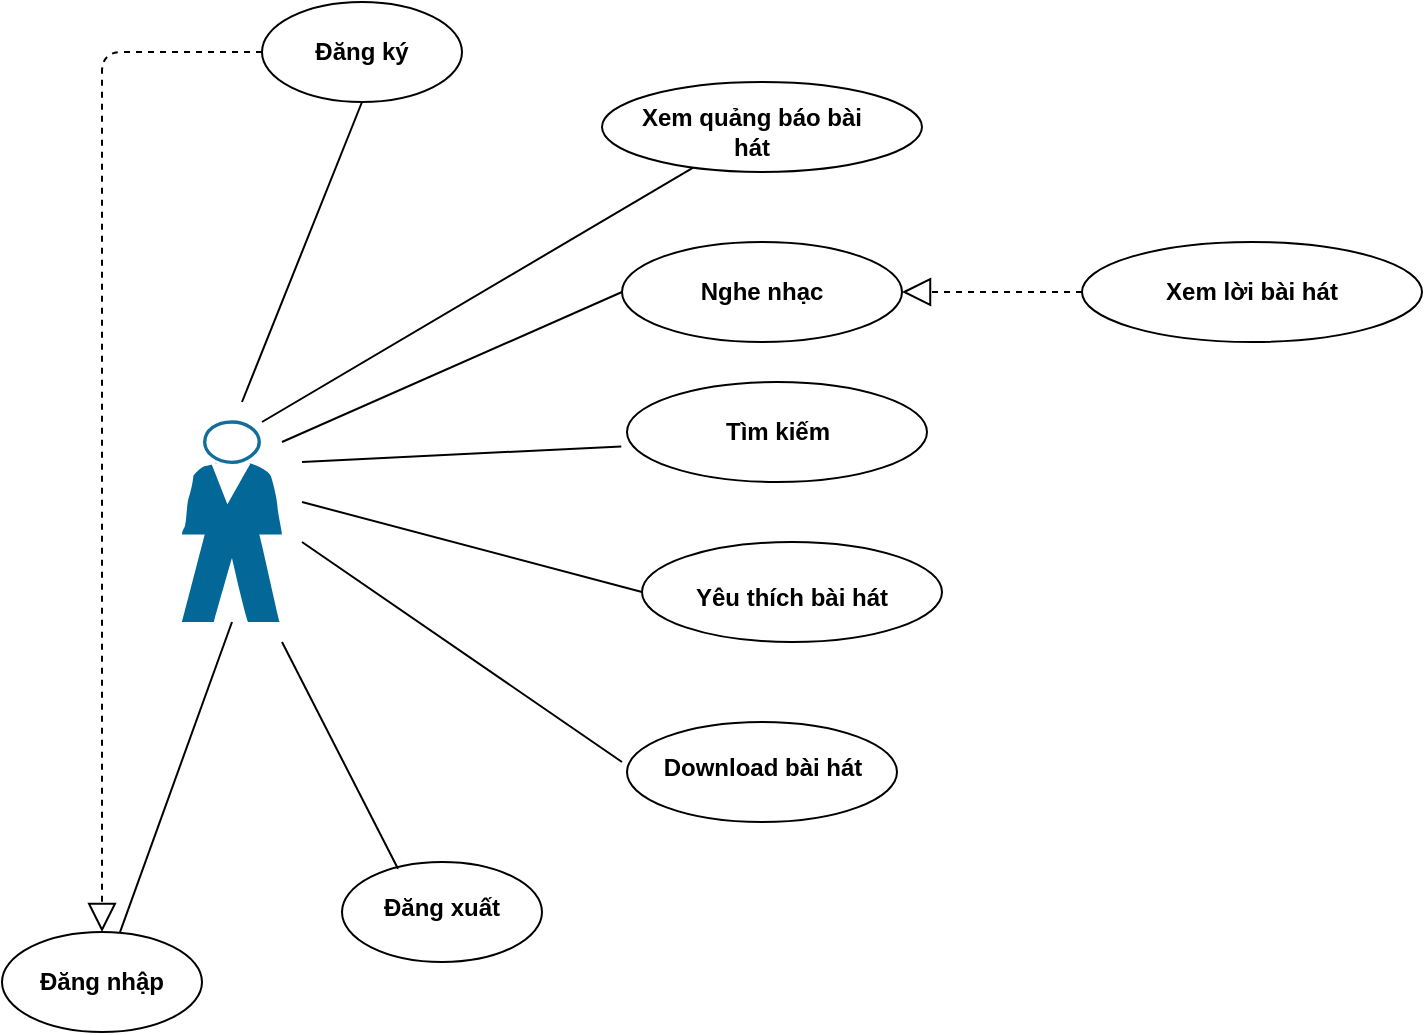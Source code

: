 <mxfile version="14.6.9" type="github" pages="2">
  <diagram id="IDKHyacnDfCnakZO-BiC" name="user">
    <mxGraphModel dx="1038" dy="548" grid="1" gridSize="10" guides="1" tooltips="1" connect="1" arrows="1" fold="1" page="1" pageScale="1" pageWidth="850" pageHeight="1100" math="0" shadow="0">
      <root>
        <mxCell id="0" />
        <mxCell id="1" parent="0" />
        <mxCell id="XPK_ZJJc3qF2LnLm9UPg-2" value="" style="ellipse;whiteSpace=wrap;html=1;" parent="1" vertex="1">
          <mxGeometry x="140" y="40" width="100" height="50" as="geometry" />
        </mxCell>
        <mxCell id="XPK_ZJJc3qF2LnLm9UPg-9" value="&lt;b&gt;Đăng ký&lt;/b&gt;" style="text;html=1;strokeColor=none;fillColor=none;align=center;verticalAlign=middle;whiteSpace=wrap;rounded=0;" parent="1" vertex="1">
          <mxGeometry x="150" y="55" width="80" height="20" as="geometry" />
        </mxCell>
        <mxCell id="XPK_ZJJc3qF2LnLm9UPg-10" value="" style="ellipse;whiteSpace=wrap;html=1;" parent="1" vertex="1">
          <mxGeometry x="10" y="505" width="100" height="50" as="geometry" />
        </mxCell>
        <mxCell id="XPK_ZJJc3qF2LnLm9UPg-11" value="&lt;b&gt;Đăng nhập&lt;/b&gt;" style="text;html=1;strokeColor=none;fillColor=none;align=center;verticalAlign=middle;whiteSpace=wrap;rounded=0;" parent="1" vertex="1">
          <mxGeometry x="20" y="520" width="80" height="20" as="geometry" />
        </mxCell>
        <mxCell id="XPK_ZJJc3qF2LnLm9UPg-12" value="" style="ellipse;whiteSpace=wrap;html=1;" parent="1" vertex="1">
          <mxGeometry x="310" y="80" width="160" height="45" as="geometry" />
        </mxCell>
        <mxCell id="XPK_ZJJc3qF2LnLm9UPg-13" value="&lt;b&gt;Xem quảng báo bài hát&lt;/b&gt;" style="text;html=1;strokeColor=none;fillColor=none;align=center;verticalAlign=middle;whiteSpace=wrap;rounded=0;" parent="1" vertex="1">
          <mxGeometry x="320" y="95" width="130" height="20" as="geometry" />
        </mxCell>
        <mxCell id="XPK_ZJJc3qF2LnLm9UPg-14" value="" style="ellipse;whiteSpace=wrap;html=1;" parent="1" vertex="1">
          <mxGeometry x="320" y="160" width="140" height="50" as="geometry" />
        </mxCell>
        <mxCell id="XPK_ZJJc3qF2LnLm9UPg-15" value="&lt;b&gt;Nghe nhạc&lt;/b&gt;" style="text;html=1;strokeColor=none;fillColor=none;align=center;verticalAlign=middle;whiteSpace=wrap;rounded=0;" parent="1" vertex="1">
          <mxGeometry x="350" y="177.5" width="80" height="15" as="geometry" />
        </mxCell>
        <mxCell id="XPK_ZJJc3qF2LnLm9UPg-17" value="&lt;b&gt;Tìm kiếm&lt;/b&gt;" style="ellipse;whiteSpace=wrap;html=1;" parent="1" vertex="1">
          <mxGeometry x="322.5" y="230" width="150" height="50" as="geometry" />
        </mxCell>
        <mxCell id="XPK_ZJJc3qF2LnLm9UPg-20" value="" style="ellipse;whiteSpace=wrap;html=1;" parent="1" vertex="1">
          <mxGeometry x="330" y="310" width="150" height="50" as="geometry" />
        </mxCell>
        <mxCell id="XPK_ZJJc3qF2LnLm9UPg-21" value="&lt;b&gt;Yêu thích bài hát&lt;/b&gt;" style="text;html=1;strokeColor=none;fillColor=none;align=center;verticalAlign=middle;whiteSpace=wrap;rounded=0;" parent="1" vertex="1">
          <mxGeometry x="340" y="330" width="130" height="15" as="geometry" />
        </mxCell>
        <mxCell id="XPK_ZJJc3qF2LnLm9UPg-23" value="" style="ellipse;whiteSpace=wrap;html=1;" parent="1" vertex="1">
          <mxGeometry x="180" y="470" width="100" height="50" as="geometry" />
        </mxCell>
        <mxCell id="XPK_ZJJc3qF2LnLm9UPg-24" value="&lt;b&gt;Đăng xuất&lt;/b&gt;" style="text;html=1;strokeColor=none;fillColor=none;align=center;verticalAlign=middle;whiteSpace=wrap;rounded=0;" parent="1" vertex="1">
          <mxGeometry x="190" y="480" width="80" height="25" as="geometry" />
        </mxCell>
        <mxCell id="XPK_ZJJc3qF2LnLm9UPg-25" value="" style="ellipse;whiteSpace=wrap;html=1;" parent="1" vertex="1">
          <mxGeometry x="550" y="160" width="170" height="50" as="geometry" />
        </mxCell>
        <mxCell id="XPK_ZJJc3qF2LnLm9UPg-26" value="&lt;b&gt;Xem lời bài hát&lt;/b&gt;" style="text;html=1;strokeColor=none;fillColor=none;align=center;verticalAlign=middle;whiteSpace=wrap;rounded=0;" parent="1" vertex="1">
          <mxGeometry x="570" y="172.5" width="130" height="25" as="geometry" />
        </mxCell>
        <mxCell id="XPK_ZJJc3qF2LnLm9UPg-27" value="" style="ellipse;whiteSpace=wrap;html=1;" parent="1" vertex="1">
          <mxGeometry x="322.5" y="400" width="135" height="50" as="geometry" />
        </mxCell>
        <mxCell id="XPK_ZJJc3qF2LnLm9UPg-28" value="&lt;b&gt;Download bài hát&lt;/b&gt;" style="text;html=1;strokeColor=none;fillColor=none;align=center;verticalAlign=middle;whiteSpace=wrap;rounded=0;" parent="1" vertex="1">
          <mxGeometry x="332.5" y="410" width="115" height="25" as="geometry" />
        </mxCell>
        <mxCell id="XPK_ZJJc3qF2LnLm9UPg-29" value="" style="endArrow=block;dashed=1;endFill=0;endSize=12;html=1;entryX=1;entryY=0.5;entryDx=0;entryDy=0;exitX=0;exitY=0.5;exitDx=0;exitDy=0;" parent="1" source="XPK_ZJJc3qF2LnLm9UPg-25" target="XPK_ZJJc3qF2LnLm9UPg-14" edge="1">
          <mxGeometry width="160" relative="1" as="geometry">
            <mxPoint x="500" y="250" as="sourcePoint" />
            <mxPoint x="660" y="250" as="targetPoint" />
          </mxGeometry>
        </mxCell>
        <mxCell id="XPK_ZJJc3qF2LnLm9UPg-30" value="" style="endArrow=block;dashed=1;endFill=0;endSize=12;html=1;exitX=0;exitY=0.5;exitDx=0;exitDy=0;entryX=0.5;entryY=0;entryDx=0;entryDy=0;" parent="1" source="XPK_ZJJc3qF2LnLm9UPg-2" target="XPK_ZJJc3qF2LnLm9UPg-10" edge="1">
          <mxGeometry width="160" relative="1" as="geometry">
            <mxPoint x="240" y="540" as="sourcePoint" />
            <mxPoint x="400" y="540" as="targetPoint" />
            <Array as="points">
              <mxPoint x="60" y="65" />
            </Array>
          </mxGeometry>
        </mxCell>
        <mxCell id="LQmH_3NReBdy-8mwZp02-1" value="" style="shape=mxgraph.cisco.people.standing_man;html=1;pointerEvents=1;dashed=0;fillColor=#036897;strokeColor=#ffffff;strokeWidth=2;verticalLabelPosition=bottom;verticalAlign=top;align=center;outlineConnect=0;" parent="1" vertex="1">
          <mxGeometry x="100" y="250" width="50" height="100" as="geometry" />
        </mxCell>
        <mxCell id="59jQdxUxlvrfAt8fMVxf-1" value="" style="endArrow=none;html=1;entryX=0.5;entryY=1;entryDx=0;entryDy=0;" parent="1" target="XPK_ZJJc3qF2LnLm9UPg-2" edge="1">
          <mxGeometry width="50" height="50" relative="1" as="geometry">
            <mxPoint x="130" y="240" as="sourcePoint" />
            <mxPoint x="190" y="150" as="targetPoint" />
          </mxGeometry>
        </mxCell>
        <mxCell id="59jQdxUxlvrfAt8fMVxf-2" value="" style="endArrow=none;html=1;" parent="1" target="XPK_ZJJc3qF2LnLm9UPg-12" edge="1">
          <mxGeometry width="50" height="50" relative="1" as="geometry">
            <mxPoint x="140" y="250" as="sourcePoint" />
            <mxPoint x="210" y="110" as="targetPoint" />
          </mxGeometry>
        </mxCell>
        <mxCell id="59jQdxUxlvrfAt8fMVxf-3" value="" style="endArrow=none;html=1;entryX=0;entryY=0.5;entryDx=0;entryDy=0;" parent="1" target="XPK_ZJJc3qF2LnLm9UPg-14" edge="1">
          <mxGeometry width="50" height="50" relative="1" as="geometry">
            <mxPoint x="150" y="260" as="sourcePoint" />
            <mxPoint x="210" y="110" as="targetPoint" />
          </mxGeometry>
        </mxCell>
        <mxCell id="59jQdxUxlvrfAt8fMVxf-4" value="" style="endArrow=none;html=1;entryX=-0.019;entryY=0.644;entryDx=0;entryDy=0;entryPerimeter=0;" parent="1" target="XPK_ZJJc3qF2LnLm9UPg-17" edge="1">
          <mxGeometry width="50" height="50" relative="1" as="geometry">
            <mxPoint x="160" y="270" as="sourcePoint" />
            <mxPoint x="220" y="120" as="targetPoint" />
          </mxGeometry>
        </mxCell>
        <mxCell id="59jQdxUxlvrfAt8fMVxf-5" value="" style="endArrow=none;html=1;entryX=0;entryY=0.5;entryDx=0;entryDy=0;" parent="1" target="XPK_ZJJc3qF2LnLm9UPg-20" edge="1">
          <mxGeometry width="50" height="50" relative="1" as="geometry">
            <mxPoint x="160" y="290" as="sourcePoint" />
            <mxPoint x="320" y="330" as="targetPoint" />
          </mxGeometry>
        </mxCell>
        <mxCell id="59jQdxUxlvrfAt8fMVxf-6" value="" style="endArrow=none;html=1;" parent="1" edge="1">
          <mxGeometry width="50" height="50" relative="1" as="geometry">
            <mxPoint x="160" y="310" as="sourcePoint" />
            <mxPoint x="320" y="420" as="targetPoint" />
          </mxGeometry>
        </mxCell>
        <mxCell id="59jQdxUxlvrfAt8fMVxf-7" value="" style="endArrow=none;html=1;entryX=0.28;entryY=0.068;entryDx=0;entryDy=0;entryPerimeter=0;" parent="1" target="XPK_ZJJc3qF2LnLm9UPg-23" edge="1">
          <mxGeometry width="50" height="50" relative="1" as="geometry">
            <mxPoint x="150" y="360" as="sourcePoint" />
            <mxPoint x="200" y="460" as="targetPoint" />
          </mxGeometry>
        </mxCell>
        <mxCell id="59jQdxUxlvrfAt8fMVxf-8" value="" style="endArrow=none;html=1;exitX=0.5;exitY=1;exitDx=0;exitDy=0;exitPerimeter=0;" parent="1" source="LQmH_3NReBdy-8mwZp02-1" target="XPK_ZJJc3qF2LnLm9UPg-10" edge="1">
          <mxGeometry width="50" height="50" relative="1" as="geometry">
            <mxPoint x="200" y="310" as="sourcePoint" />
            <mxPoint x="70" y="570" as="targetPoint" />
          </mxGeometry>
        </mxCell>
      </root>
    </mxGraphModel>
  </diagram>
  <diagram id="T5v34h_ZjHuQWcAYdrY_" name="listten">
    <mxGraphModel dx="1221" dy="645" grid="1" gridSize="10" guides="1" tooltips="1" connect="1" arrows="1" fold="1" page="1" pageScale="1" pageWidth="850" pageHeight="1100" math="0" shadow="0">
      <root>
        <mxCell id="AHUAUrbn2qdXQ1BKZ7xm-0" />
        <mxCell id="AHUAUrbn2qdXQ1BKZ7xm-1" parent="AHUAUrbn2qdXQ1BKZ7xm-0" />
        <mxCell id="q0q16ZGH-iIZusizeGe_-0" value="" style="shape=mxgraph.signs.people.woman_2;html=1;pointerEvents=1;fillColor=#000000;strokeColor=none;verticalLabelPosition=bottom;verticalAlign=top;align=center;" parent="AHUAUrbn2qdXQ1BKZ7xm-1" vertex="1">
          <mxGeometry x="20" y="325" width="60" height="120" as="geometry" />
        </mxCell>
        <mxCell id="q0q16ZGH-iIZusizeGe_-1" value="" style="ellipse;whiteSpace=wrap;html=1;" parent="AHUAUrbn2qdXQ1BKZ7xm-1" vertex="1">
          <mxGeometry x="180" y="340" width="180" height="70" as="geometry" />
        </mxCell>
        <mxCell id="q0q16ZGH-iIZusizeGe_-2" value="&lt;b&gt;Chọn Album, chủ đề,thể loại bài hát&lt;/b&gt;" style="text;html=1;strokeColor=none;fillColor=none;align=center;verticalAlign=middle;whiteSpace=wrap;rounded=0;" parent="AHUAUrbn2qdXQ1BKZ7xm-1" vertex="1">
          <mxGeometry x="195" y="360" width="155" height="30" as="geometry" />
        </mxCell>
        <mxCell id="q0q16ZGH-iIZusizeGe_-3" value="&lt;b&gt;Chọn một bài hát&lt;/b&gt;" style="ellipse;whiteSpace=wrap;html=1;" parent="AHUAUrbn2qdXQ1BKZ7xm-1" vertex="1">
          <mxGeometry x="370" y="160" width="150" height="50" as="geometry" />
        </mxCell>
        <mxCell id="q0q16ZGH-iIZusizeGe_-4" value="Nghe các bài hát trong bảng xếp hạng" style="ellipse;whiteSpace=wrap;html=1;fontStyle=1" parent="AHUAUrbn2qdXQ1BKZ7xm-1" vertex="1">
          <mxGeometry x="390" y="480" width="160" height="50" as="geometry" />
        </mxCell>
        <mxCell id="q0q16ZGH-iIZusizeGe_-5" value="&lt;b&gt;Nghe nhạc&lt;/b&gt;" style="ellipse;whiteSpace=wrap;html=1;" parent="AHUAUrbn2qdXQ1BKZ7xm-1" vertex="1">
          <mxGeometry x="480" y="320" width="120" height="40" as="geometry" />
        </mxCell>
        <mxCell id="q0q16ZGH-iIZusizeGe_-6" value="&lt;span&gt;Nghe &lt;/span&gt;lặp lại" style="ellipse;whiteSpace=wrap;html=1;fontStyle=1" parent="AHUAUrbn2qdXQ1BKZ7xm-1" vertex="1">
          <mxGeometry x="620" y="160" width="110" height="40" as="geometry" />
        </mxCell>
        <mxCell id="q0q16ZGH-iIZusizeGe_-7" value="Yêu thích" style="ellipse;whiteSpace=wrap;html=1;fontStyle=1" parent="AHUAUrbn2qdXQ1BKZ7xm-1" vertex="1">
          <mxGeometry x="700" y="230" width="100" height="40" as="geometry" />
        </mxCell>
        <mxCell id="q0q16ZGH-iIZusizeGe_-8" value="Download" style="ellipse;whiteSpace=wrap;html=1;fontStyle=1" parent="AHUAUrbn2qdXQ1BKZ7xm-1" vertex="1">
          <mxGeometry x="700" y="445" width="100" height="40" as="geometry" />
        </mxCell>
        <mxCell id="q0q16ZGH-iIZusizeGe_-9" value="Nghe lộn xộn" style="ellipse;whiteSpace=wrap;html=1;fontStyle=1" parent="AHUAUrbn2qdXQ1BKZ7xm-1" vertex="1">
          <mxGeometry x="490" y="600" width="120" height="40" as="geometry" />
        </mxCell>
        <mxCell id="q0q16ZGH-iIZusizeGe_-10" value="Nghe lặp lại" style="ellipse;whiteSpace=wrap;html=1;fontStyle=1" parent="AHUAUrbn2qdXQ1BKZ7xm-1" vertex="1">
          <mxGeometry x="680" y="600" width="110" height="40" as="geometry" />
        </mxCell>
        <mxCell id="q0q16ZGH-iIZusizeGe_-11" value="Chọn chế độ nghe" style="ellipse;whiteSpace=wrap;html=1;fontStyle=1" parent="AHUAUrbn2qdXQ1BKZ7xm-1" vertex="1">
          <mxGeometry x="610" y="500" width="110" height="40" as="geometry" />
        </mxCell>
        <mxCell id="q0q16ZGH-iIZusizeGe_-12" value="Xem lời bài hát" style="ellipse;whiteSpace=wrap;html=1;fontStyle=1" parent="AHUAUrbn2qdXQ1BKZ7xm-1" vertex="1">
          <mxGeometry x="700" y="325" width="120" height="45" as="geometry" />
        </mxCell>
        <mxCell id="q0q16ZGH-iIZusizeGe_-20" value="" style="endArrow=block;dashed=1;endFill=0;endSize=12;html=1;entryX=1;entryY=0.5;entryDx=0;entryDy=0;exitX=0;exitY=0.5;exitDx=0;exitDy=0;" parent="AHUAUrbn2qdXQ1BKZ7xm-1" source="q0q16ZGH-iIZusizeGe_-12" target="q0q16ZGH-iIZusizeGe_-5" edge="1">
          <mxGeometry width="160" relative="1" as="geometry">
            <mxPoint x="620" y="340" as="sourcePoint" />
            <mxPoint x="780" y="340" as="targetPoint" />
          </mxGeometry>
        </mxCell>
        <mxCell id="q0q16ZGH-iIZusizeGe_-21" value="" style="endArrow=block;dashed=1;endFill=0;endSize=12;html=1;exitX=0.5;exitY=1;exitDx=0;exitDy=0;" parent="AHUAUrbn2qdXQ1BKZ7xm-1" source="q0q16ZGH-iIZusizeGe_-3" target="q0q16ZGH-iIZusizeGe_-5" edge="1">
          <mxGeometry width="160" relative="1" as="geometry">
            <mxPoint x="410" y="280" as="sourcePoint" />
            <mxPoint x="570" y="280" as="targetPoint" />
          </mxGeometry>
        </mxCell>
        <mxCell id="q0q16ZGH-iIZusizeGe_-22" value="" style="endArrow=block;dashed=1;endFill=0;endSize=12;html=1;exitX=0.5;exitY=1;exitDx=0;exitDy=0;" parent="AHUAUrbn2qdXQ1BKZ7xm-1" source="q0q16ZGH-iIZusizeGe_-6" target="q0q16ZGH-iIZusizeGe_-5" edge="1">
          <mxGeometry width="160" relative="1" as="geometry">
            <mxPoint x="520" y="230" as="sourcePoint" />
            <mxPoint x="680" y="230" as="targetPoint" />
          </mxGeometry>
        </mxCell>
        <mxCell id="bTbORLw16BzW8U07cPi3-0" value="" style="endArrow=none;html=1;entryX=0;entryY=1;entryDx=0;entryDy=0;exitX=0.5;exitY=0;exitDx=0;exitDy=0;" edge="1" parent="AHUAUrbn2qdXQ1BKZ7xm-1" source="q0q16ZGH-iIZusizeGe_-1" target="q0q16ZGH-iIZusizeGe_-3">
          <mxGeometry width="50" height="50" relative="1" as="geometry">
            <mxPoint x="410" y="480" as="sourcePoint" />
            <mxPoint x="460" y="430" as="targetPoint" />
          </mxGeometry>
        </mxCell>
        <mxCell id="bTbORLw16BzW8U07cPi3-1" value="" style="endArrow=none;html=1;entryX=0;entryY=0;entryDx=0;entryDy=0;exitX=0.5;exitY=1;exitDx=0;exitDy=0;" edge="1" parent="AHUAUrbn2qdXQ1BKZ7xm-1" source="q0q16ZGH-iIZusizeGe_-1" target="q0q16ZGH-iIZusizeGe_-4">
          <mxGeometry width="50" height="50" relative="1" as="geometry">
            <mxPoint x="140" y="560" as="sourcePoint" />
            <mxPoint x="190" y="510" as="targetPoint" />
          </mxGeometry>
        </mxCell>
        <mxCell id="bTbORLw16BzW8U07cPi3-3" value="" style="endArrow=none;html=1;entryX=0;entryY=0.5;entryDx=0;entryDy=0;" edge="1" parent="AHUAUrbn2qdXQ1BKZ7xm-1" source="q0q16ZGH-iIZusizeGe_-4" target="q0q16ZGH-iIZusizeGe_-11">
          <mxGeometry width="50" height="50" relative="1" as="geometry">
            <mxPoint x="510" y="560" as="sourcePoint" />
            <mxPoint x="560" y="510" as="targetPoint" />
          </mxGeometry>
        </mxCell>
        <mxCell id="bTbORLw16BzW8U07cPi3-4" value="" style="endArrow=none;html=1;entryX=0.5;entryY=1;entryDx=0;entryDy=0;exitX=1;exitY=0;exitDx=0;exitDy=0;" edge="1" parent="AHUAUrbn2qdXQ1BKZ7xm-1" source="q0q16ZGH-iIZusizeGe_-9" target="q0q16ZGH-iIZusizeGe_-11">
          <mxGeometry width="50" height="50" relative="1" as="geometry">
            <mxPoint x="560" y="610" as="sourcePoint" />
            <mxPoint x="600" y="570" as="targetPoint" />
          </mxGeometry>
        </mxCell>
        <mxCell id="bTbORLw16BzW8U07cPi3-5" value="" style="endArrow=none;html=1;exitX=0.5;exitY=0;exitDx=0;exitDy=0;entryX=0.5;entryY=1;entryDx=0;entryDy=0;" edge="1" parent="AHUAUrbn2qdXQ1BKZ7xm-1" source="q0q16ZGH-iIZusizeGe_-10" target="q0q16ZGH-iIZusizeGe_-11">
          <mxGeometry width="50" height="50" relative="1" as="geometry">
            <mxPoint x="640" y="640" as="sourcePoint" />
            <mxPoint x="660" y="550" as="targetPoint" />
          </mxGeometry>
        </mxCell>
        <mxCell id="bTbORLw16BzW8U07cPi3-6" value="" style="endArrow=none;html=1;entryX=0.727;entryY=0.951;entryDx=0;entryDy=0;entryPerimeter=0;exitX=0.037;exitY=0.156;exitDx=0;exitDy=0;exitPerimeter=0;" edge="1" parent="AHUAUrbn2qdXQ1BKZ7xm-1" source="q0q16ZGH-iIZusizeGe_-8" target="q0q16ZGH-iIZusizeGe_-5">
          <mxGeometry width="50" height="50" relative="1" as="geometry">
            <mxPoint x="600" y="440" as="sourcePoint" />
            <mxPoint x="650" y="390" as="targetPoint" />
          </mxGeometry>
        </mxCell>
        <mxCell id="bTbORLw16BzW8U07cPi3-7" value="" style="endArrow=none;html=1;entryX=0;entryY=1;entryDx=0;entryDy=0;" edge="1" parent="AHUAUrbn2qdXQ1BKZ7xm-1" target="q0q16ZGH-iIZusizeGe_-7">
          <mxGeometry width="50" height="50" relative="1" as="geometry">
            <mxPoint x="591" y="330" as="sourcePoint" />
            <mxPoint x="700" y="290" as="targetPoint" />
          </mxGeometry>
        </mxCell>
      </root>
    </mxGraphModel>
  </diagram>
</mxfile>
